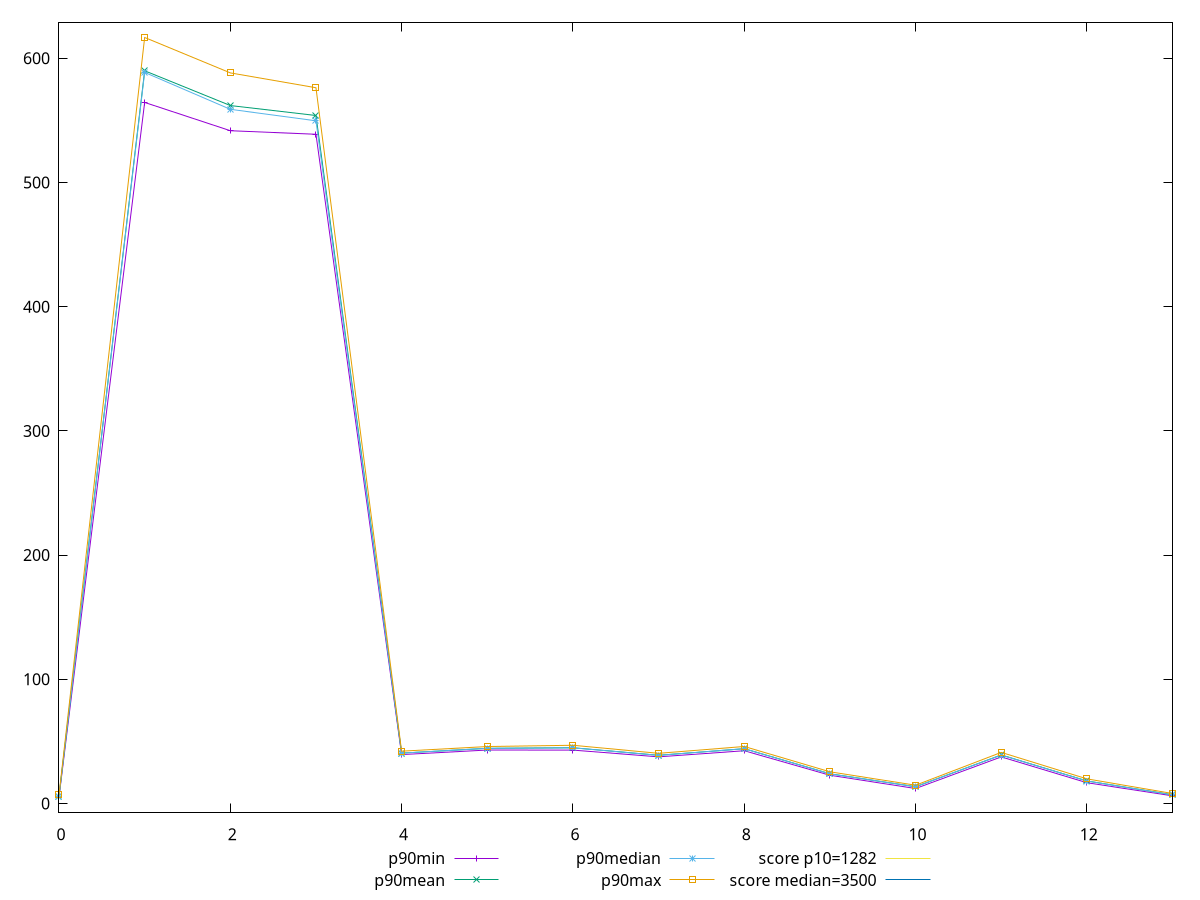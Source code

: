 reset

$p90Min <<EOF
0 5.164000000000001
1 564.3840000000002
2 541.6320000000003
3 538.7760000000001
4 39.43199999999999
5 43.08799999999999
6 43.036
7 37.608
8 42.524
9 22.77999999999999
10 12.112
11 37.56399999999998
12 16.77599999999999
13 6.208000000000002
EOF

$p90Mean <<EOF
0 6.017142857142857
1 589.8643956043962
2 561.8969670329673
3 553.8694945054949
4 40.65134065934065
5 44.466945054945064
6 44.94567032967034
7 38.87595604395603
8 44.16690109890111
9 23.9723956043956
10 13.523164835164836
11 39.11512087912086
12 18.211912087912083
13 7.0601758241758255
EOF

$p90Median <<EOF
0 5.916000000000001
1 588.5440000000006
2 558.8520000000003
3 549.6000000000003
4 40.63199999999998
5 44.46799999999999
6 44.84399999999999
7 38.82799999999999
8 44.15199999999999
9 23.90799999999999
10 13.588
11 39.087999999999994
12 18.151999999999994
13 6.992000000000002
EOF

$p90Max <<EOF
0 6.968000000000001
1 616.6800000000002
2 588.1720000000005
3 576.2159999999999
4 42.179999999999986
5 45.899999999999984
6 46.93199999999999
7 40.44399999999998
8 45.95199999999999
9 25.567999999999994
10 14.755999999999998
11 41.184
12 19.879999999999995
13 8.076
EOF

set key outside below
set xrange [0:13]
set yrange [-7.066320000000004:628.9103200000002]
set terminal svg size 640, 520 enhanced background rgb 'white'
set output "report_00007_2020-12-11T15:55:29.892Z/bootup-time/progression/value.svg"

plot $p90Min title "p90min" with linespoints, \
     $p90Mean title "p90mean" with linespoints, \
     $p90Median title "p90median" with linespoints, \
     $p90Max title "p90max" with linespoints, \
     1282 title "score p10=1282", \
     3500 title "score median=3500"

reset
